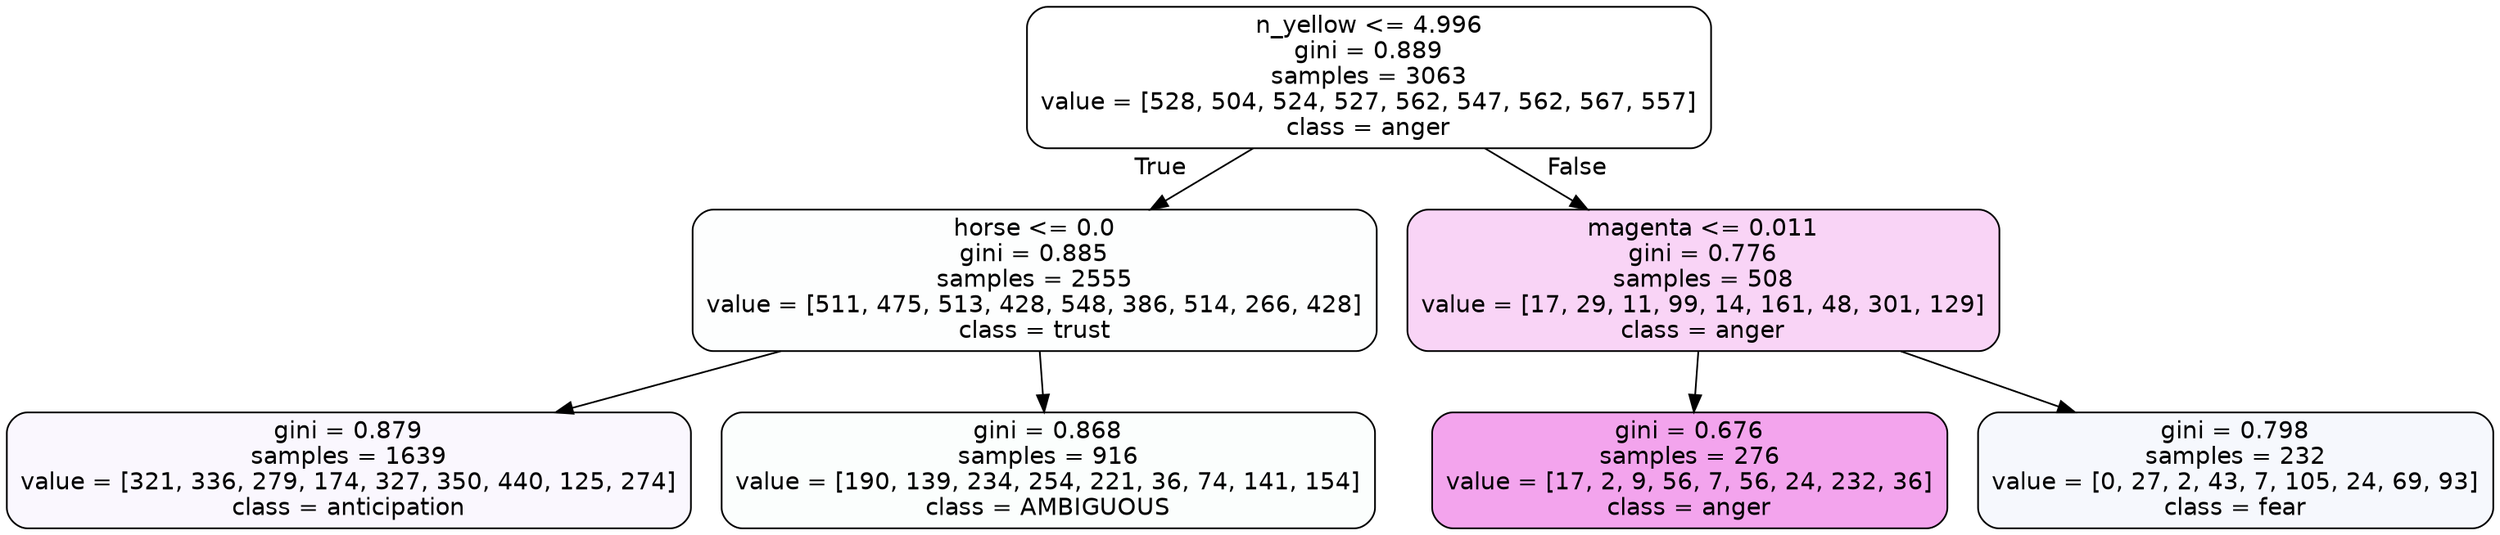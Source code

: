 digraph Tree {
node [shape=box, style="filled, rounded", color="black", fontname=helvetica] ;
edge [fontname=helvetica] ;
0 [label="n_yellow <= 4.996\ngini = 0.889\nsamples = 3063\nvalue = [528, 504, 524, 527, 562, 547, 562, 567, 557]\nclass = anger", fillcolor="#e539d700"] ;
1 [label="horse <= 0.0\ngini = 0.885\nsamples = 2555\nvalue = [511, 475, 513, 428, 548, 386, 514, 266, 428]\nclass = trust", fillcolor="#39d7e502"] ;
0 -> 1 [labeldistance=2.5, labelangle=45, headlabel="True"] ;
2 [label="gini = 0.879\nsamples = 1639\nvalue = [321, 336, 279, 174, 327, 350, 440, 125, 274]\nclass = anticipation", fillcolor="#8139e50a"] ;
1 -> 2 ;
3 [label="gini = 0.868\nsamples = 916\nvalue = [190, 139, 234, 254, 221, 36, 74, 141, 154]\nclass = AMBIGUOUS", fillcolor="#39e58104"] ;
1 -> 3 ;
4 [label="magenta <= 0.011\ngini = 0.776\nsamples = 508\nvalue = [17, 29, 11, 99, 14, 161, 48, 301, 129]\nclass = anger", fillcolor="#e539d737"] ;
0 -> 4 [labeldistance=2.5, labelangle=-45, headlabel="False"] ;
5 [label="gini = 0.676\nsamples = 276\nvalue = [17, 2, 9, 56, 7, 56, 24, 232, 36]\nclass = anger", fillcolor="#e539d775"] ;
4 -> 5 ;
6 [label="gini = 0.798\nsamples = 232\nvalue = [0, 27, 2, 43, 7, 105, 24, 69, 93]\nclass = fear", fillcolor="#3964e50b"] ;
4 -> 6 ;
}